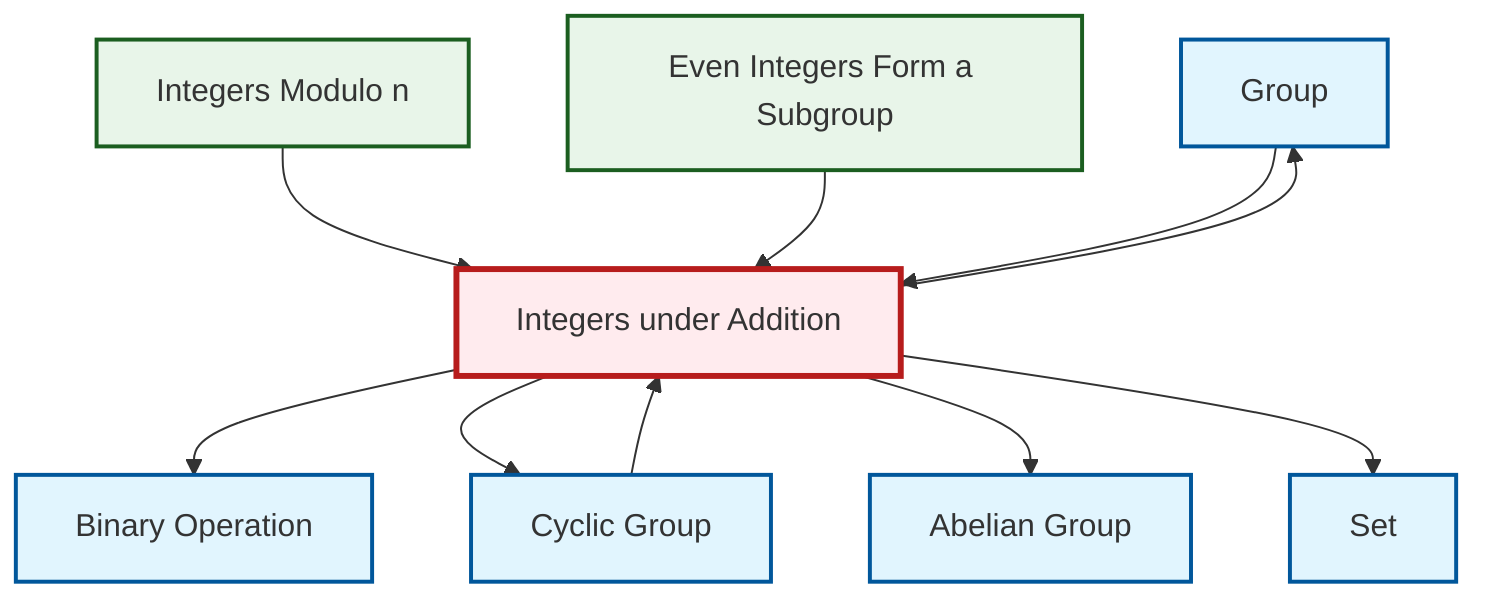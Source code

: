 graph TD
    classDef definition fill:#e1f5fe,stroke:#01579b,stroke-width:2px
    classDef theorem fill:#f3e5f5,stroke:#4a148c,stroke-width:2px
    classDef axiom fill:#fff3e0,stroke:#e65100,stroke-width:2px
    classDef example fill:#e8f5e9,stroke:#1b5e20,stroke-width:2px
    classDef current fill:#ffebee,stroke:#b71c1c,stroke-width:3px
    def-set["Set"]:::definition
    def-group["Group"]:::definition
    ex-even-integers-subgroup["Even Integers Form a Subgroup"]:::example
    def-abelian-group["Abelian Group"]:::definition
    def-binary-operation["Binary Operation"]:::definition
    def-cyclic-group["Cyclic Group"]:::definition
    ex-integers-addition["Integers under Addition"]:::example
    ex-quotient-integers-mod-n["Integers Modulo n"]:::example
    ex-quotient-integers-mod-n --> ex-integers-addition
    def-cyclic-group --> ex-integers-addition
    ex-integers-addition --> def-binary-operation
    ex-even-integers-subgroup --> ex-integers-addition
    def-group --> ex-integers-addition
    ex-integers-addition --> def-cyclic-group
    ex-integers-addition --> def-abelian-group
    ex-integers-addition --> def-group
    ex-integers-addition --> def-set
    class ex-integers-addition current